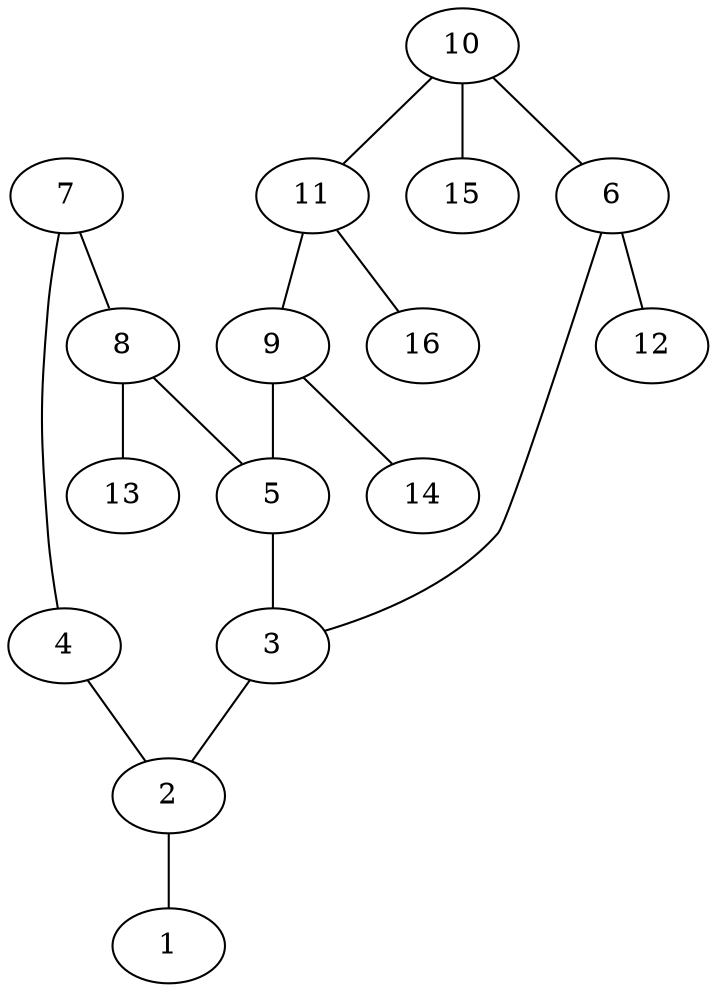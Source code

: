 graph molecule_3600 {
	1	 [chem=Cl];
	2	 [chem=C];
	2 -- 1	 [valence=1];
	3	 [chem=C];
	3 -- 2	 [valence=2];
	4	 [chem=N];
	4 -- 2	 [valence=1];
	5	 [chem=C];
	5 -- 3	 [valence=1];
	6	 [chem=C];
	6 -- 3	 [valence=1];
	12	 [chem=H];
	6 -- 12	 [valence=1];
	7	 [chem=N];
	7 -- 4	 [valence=2];
	8	 [chem=C];
	7 -- 8	 [valence=1];
	8 -- 5	 [valence=2];
	13	 [chem=H];
	8 -- 13	 [valence=1];
	9	 [chem=C];
	9 -- 5	 [valence=1];
	14	 [chem=H];
	9 -- 14	 [valence=1];
	10	 [chem=C];
	10 -- 6	 [valence=2];
	11	 [chem=C];
	10 -- 11	 [valence=1];
	15	 [chem=H];
	10 -- 15	 [valence=1];
	11 -- 9	 [valence=2];
	16	 [chem=H];
	11 -- 16	 [valence=1];
}

